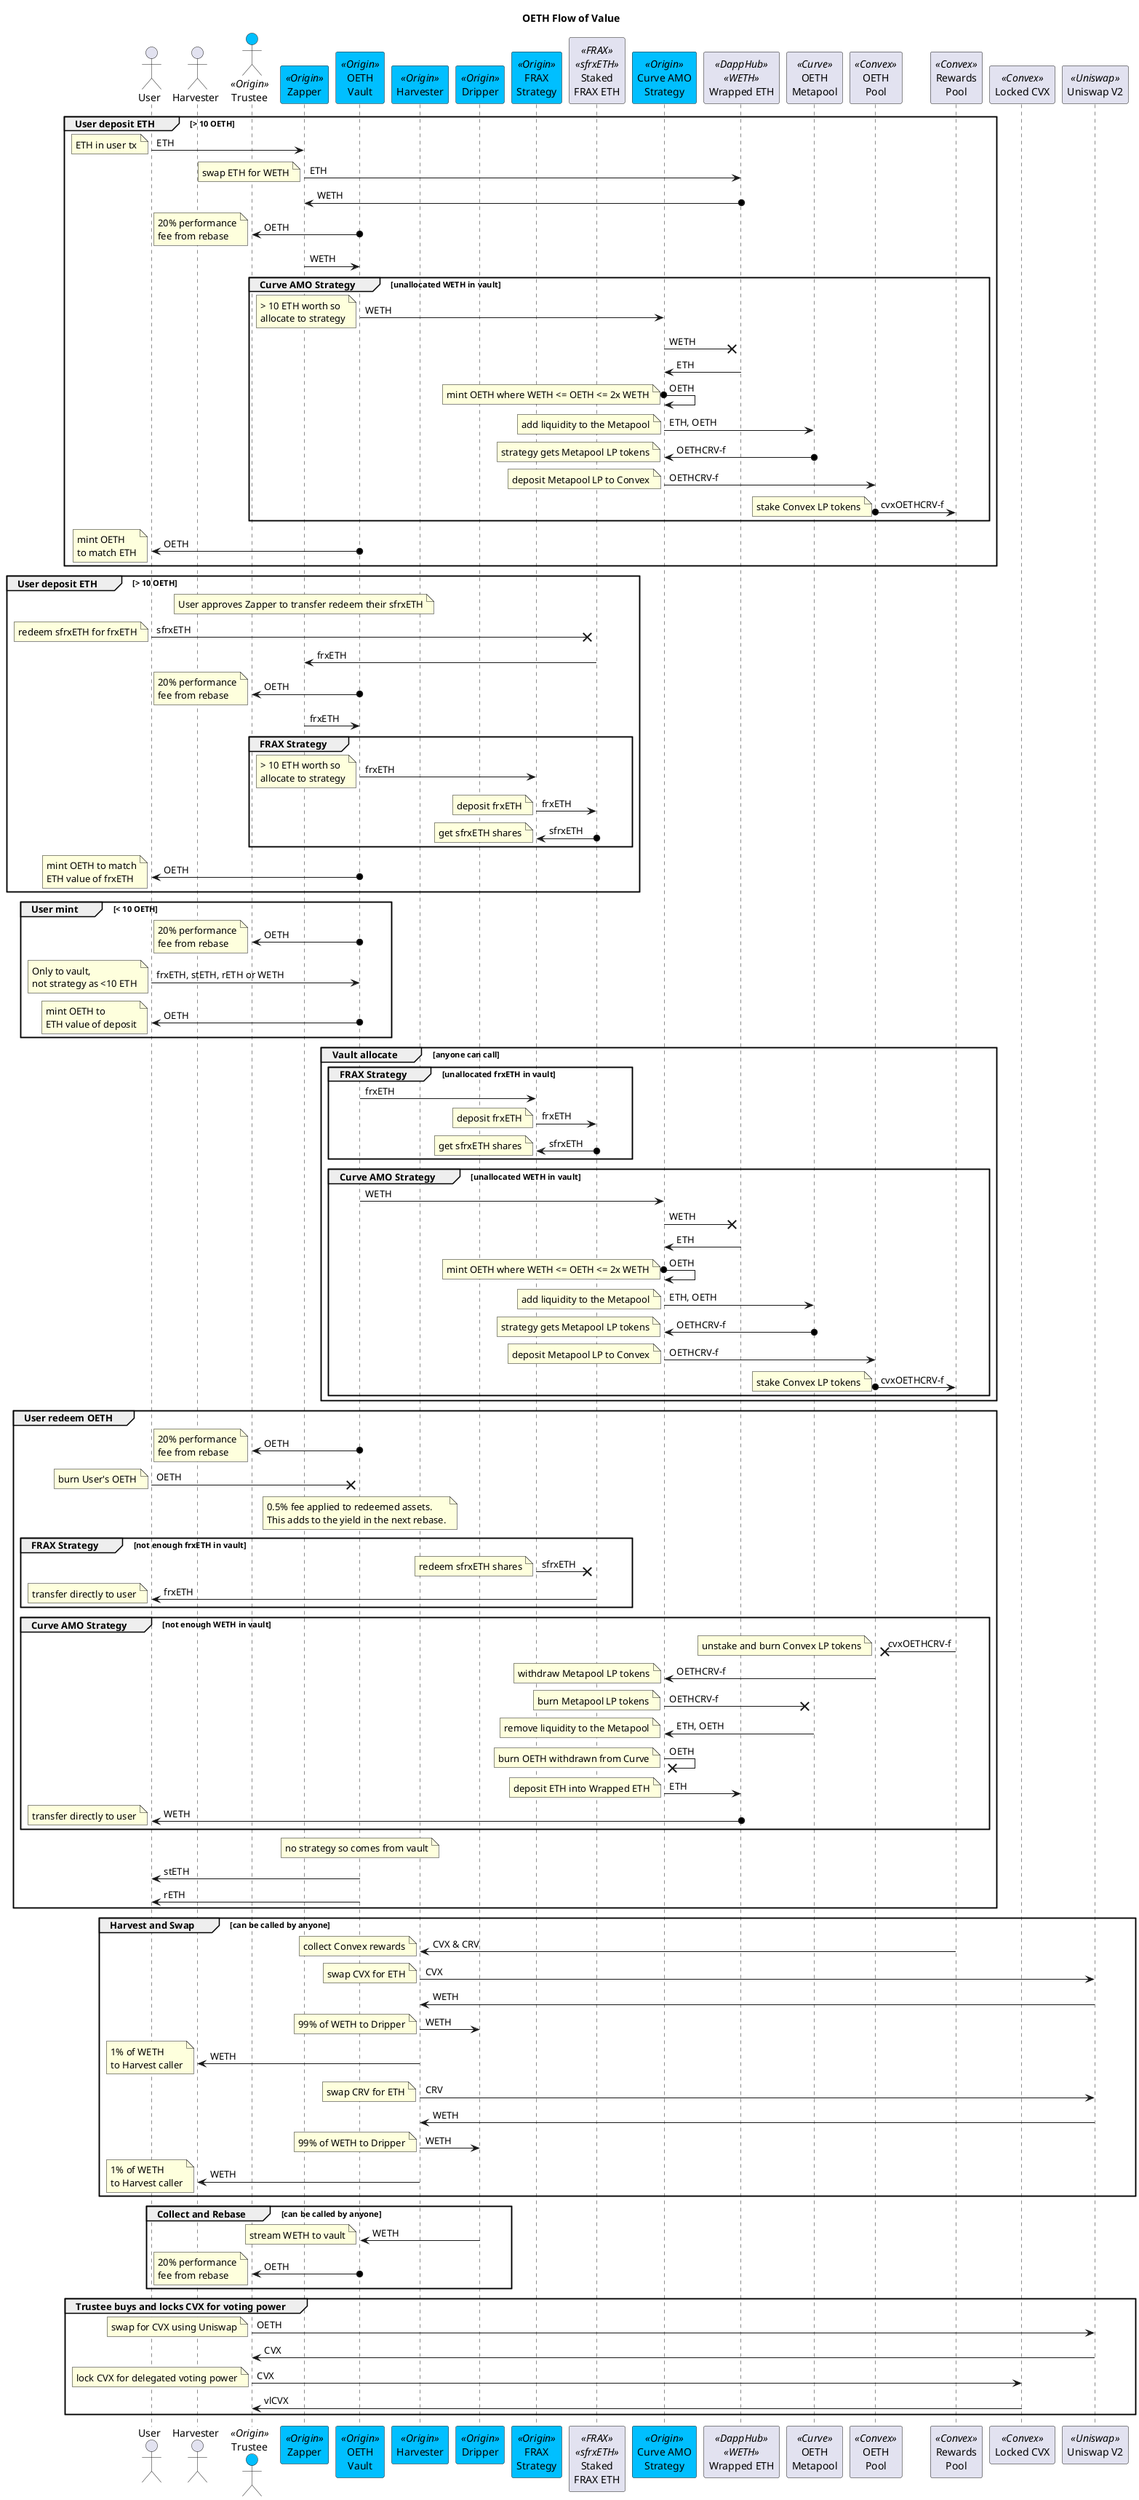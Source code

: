 @startuml

title "OETH Flow of Value"

actor "User" as user
actor "Harvester" as harvUser
actor "Trustee" as trust <<Origin>> #DeepSkyBlue
participant "Zapper" as zap <<Origin>> #DeepSkyBlue
participant "OETH\nVault" as vault <<Origin>> #DeepSkyBlue
participant "Harvester" as harv <<Origin>> #DeepSkyBlue
participant "Dripper" as drip <<Origin>> #DeepSkyBlue

participant "FRAX\nStrategy" as frxStrat <<Origin>> #DeepSkyBlue
participant "Staked\nFRAX ETH" as sfrxETH <<FRAX>><<sfrxETH>>

participant "Curve AMO\nStrategy" as crvStrat <<Origin>> #DeepSkyBlue

participant "Wrapped ETH" as weth <<DappHub>><<WETH>>
participant "OETH\nMetapool" as oethCrv <<Curve>>
participant "OETH\nPool" as oethCvx <<Convex>>
participant "Rewards\nPool" as cvxRewards <<Convex>>
participant "Locked CVX" as icvx <<Convex>>

participant "Uniswap V2" as uni <<Uniswap>>

' Deposit ETH via Zapper
group User deposit ETH [> 10 OETH]
user -> zap : ETH
note left : ETH in user tx

zap -> weth : ETH
note left : swap ETH for WETH
weth o-> zap : WETH

vault o-> trust : OETH
note left : 20% performance\nfee from rebase

zap -> vault : WETH

group Curve AMO Strategy [unallocated WETH in vault]
vault -> crvStrat : WETH
note left: > 10 ETH worth so\nallocate to strategy
crvStrat -x weth : WETH
weth -> crvStrat : ETH

crvStrat o-> crvStrat : OETH
note left : mint OETH where WETH <= OETH <= 2x WETH
crvStrat -> oethCrv : ETH, OETH
note left : add liquidity to the Metapool
oethCrv o-> crvStrat : OETHCRV-f
note left: strategy gets Metapool LP tokens

crvStrat -> oethCvx : OETHCRV-f
note left : deposit Metapool LP to Convex
oethCvx o-> cvxRewards : cvxOETHCRV-f
note left : stake Convex LP tokens
end

vault o-> user : OETH
note left : mint OETH\nto match ETH
end

' Deposit sfrxETH via Zapper
group User deposit ETH [> 10 OETH]
note over zap : User approves Zapper to transfer redeem their sfrxETH

user -x sfrxETH : sfrxETH
note left : redeem sfrxETH for frxETH
sfrxETH -> zap : frxETH

vault o-> trust : OETH
note left : 20% performance\nfee from rebase

zap -> vault : frxETH

group FRAX Strategy
vault -> frxStrat : frxETH
note left: > 10 ETH worth so\nallocate to strategy
frxStrat -> sfrxETH : frxETH
note left : deposit frxETH
sfrxETH o-> frxStrat : sfrxETH
note left : get sfrxETH shares
end 

vault o-> user : OETH
note left : mint OETH to match\nETH value of frxETH
end


' Mint
group User mint [< 10 OETH]
vault o-> trust : OETH
note left : 20% performance\nfee from rebase

user -> vault : frxETH, stETH, rETH or WETH
note left: Only to vault,\nnot strategy as <10 ETH
vault o-> user : OETH
note left : mint OETH to\nETH value of deposit
end

' Allocate
group Vault allocate [anyone can call]

group FRAX Strategy [unallocated frxETH in vault]
vault -> frxStrat : frxETH
frxStrat -> sfrxETH : frxETH
note left : deposit frxETH
sfrxETH o-> frxStrat : sfrxETH
note left : get sfrxETH shares
end

group Curve AMO Strategy [unallocated WETH in vault]
vault -> crvStrat : WETH
crvStrat -x weth : WETH
weth -> crvStrat : ETH


crvStrat o-> crvStrat : OETH
note left : mint OETH where WETH <= OETH <= 2x WETH
crvStrat -> oethCrv : ETH, OETH
note left : add liquidity to the Metapool
oethCrv o-> crvStrat : OETHCRV-f
note left: strategy gets Metapool LP tokens

crvStrat -> oethCvx : OETHCRV-f
note left : deposit Metapool LP to Convex
oethCvx o-> cvxRewards : cvxOETHCRV-f
note left : stake Convex LP tokens
end
end

' Redeem
group User redeem OETH
vault o-> trust : OETH
note left : 20% performance\nfee from rebase

user -x vault : OETH
note left : burn User's OETH

note over vault : 0.5% fee applied to redeemed assets.\nThis adds to the yield in the next rebase.

' FRAX Strategy
group FRAX Strategy [not enough frxETH in vault]
frxStrat -x sfrxETH : sfrxETH
note left : redeem sfrxETH shares
' sfrxETH -> frxStrat : frxETH
sfrxETH -> user : frxETH
note left : transfer directly to user
end

' Curve AMO Strategy
group Curve AMO Strategy [not enough WETH in vault]
cvxRewards -x oethCvx : cvxOETHCRV-f
note left : unstake and burn Convex LP tokens
oethCvx -> crvStrat : OETHCRV-f
note left : withdraw Metapool LP tokens

crvStrat -x oethCrv : OETHCRV-f
note left : burn Metapool LP tokens
oethCrv -> crvStrat : ETH, OETH
note left : remove liquidity to the Metapool

crvStrat -x crvStrat : OETH
note left : burn OETH withdrawn from Curve

crvStrat -> weth : ETH
note left : deposit ETH into Wrapped ETH
weth o-> user : WETH
note left : transfer directly to user
end

note over vault : no strategy so comes from vault
vault -> user : stETH
vault -> user : rETH
end

' Harvest and Swap
group Harvest and Swap [can be called by anyone]

cvxRewards -> harv : CVX & CRV
note left : collect Convex rewards

harv -> uni : CVX
note left : swap CVX for ETH
uni -> harv : WETH
harv -> drip : WETH
note left : 99% of WETH to Dripper
harv -> harvUser : WETH
note left : 1% of WETH\nto Harvest caller

harv -> uni : CRV
note left : swap CRV for ETH
uni -> harv : WETH
harv -> drip : WETH
note left : 99% of WETH to Dripper
harv -> harvUser : WETH
note left : 1% of WETH\nto Harvest caller
end

' Collect and Rebase
group Collect and Rebase [can be called by anyone]

drip -> vault : WETH
note left : stream WETH to vault

vault o-> trust : OETH
note left : 20% performance\nfee from rebase
end

group Trustee buys and locks CVX for voting power

trust -> uni : OETH
note left : swap for CVX using Uniswap
uni -> trust : CVX

trust -> icvx : CVX
note left : lock CVX for delegated voting power
icvx -> trust : vlCVX

end

@enduml
